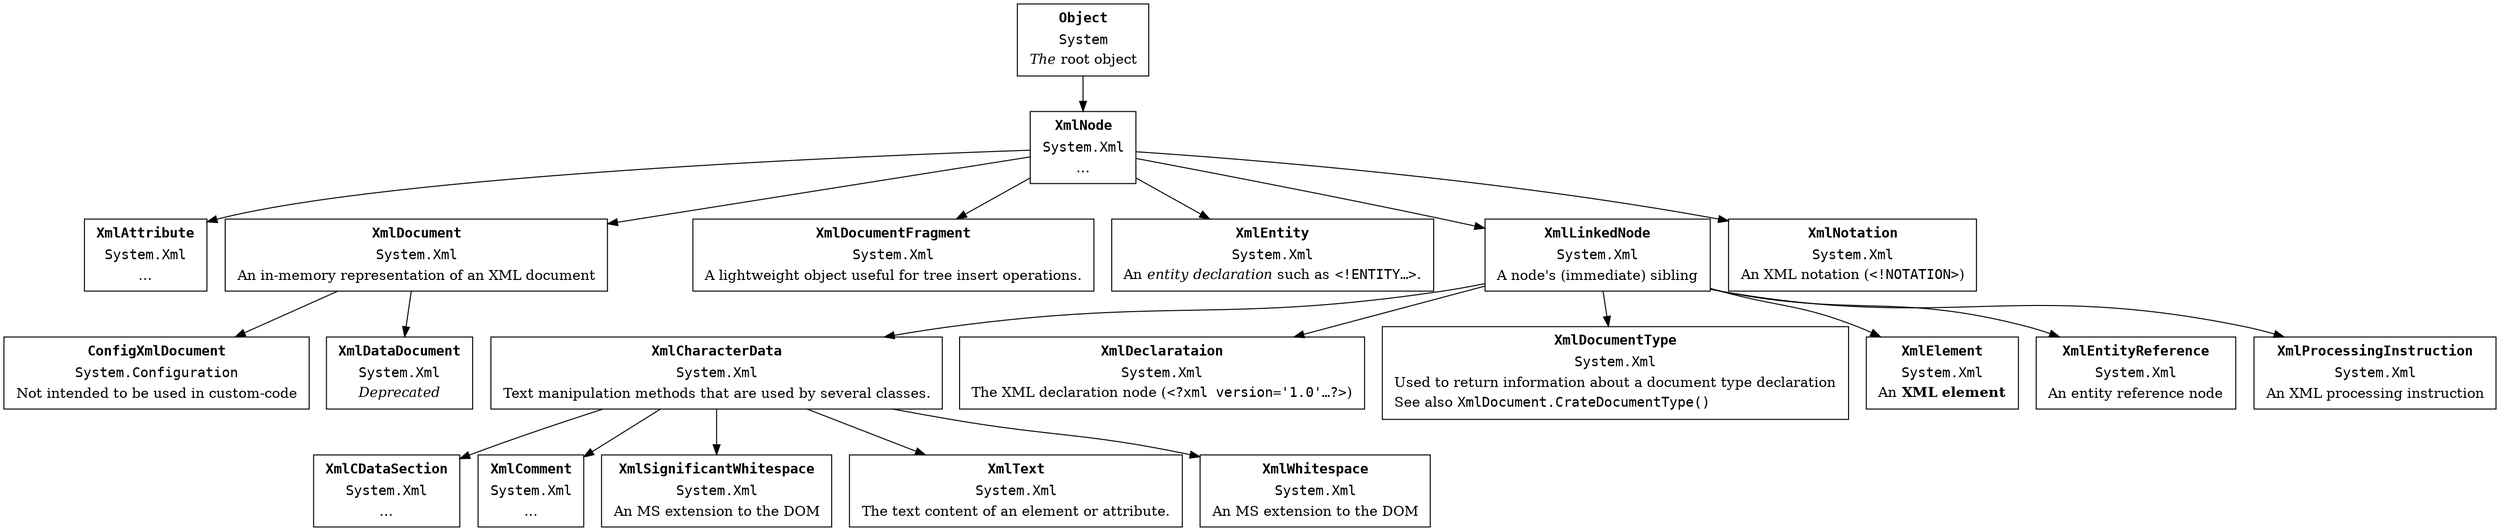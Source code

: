 digraph hierarchy {

   node [ shape=box ]

   System_Object [ label=< <table border="0">
        <tr><td align="text"><font face="Courier"><b>Object</b></font></td></tr>
        <tr><td><font face="Courier">System</font></td></tr>
        <tr><td align="text"><i>The</i> root object</td></tr></table> > ];

   System_Xml_XmlNode [ label=< <table border="0">
        <tr><td align="text"><font face="Courier"><b>XmlNode</b></font></td></tr>
        <tr><td><font face="Courier">System.Xml</font></td></tr>
        <tr><td align="text">…</td></tr></table> > ];

   System_Object -> System_Xml_XmlNode

   System_Xml_XmlAttribute [ label=< <table border="0">
        <tr><td align="text"><font face="Courier"><b>XmlAttribute</b></font></td></tr>
        <tr><td><font face="Courier">System.Xml</font></td></tr>
        <tr><td align="text">…</td></tr></table> > ];

   System_Xml_XmlDocument [ label=< <table border="0">
        <tr><td align="text"><font face="Courier"><b>XmlDocument</b></font></td></tr>
        <tr><td><font face="Courier">System.Xml</font></td></tr>
        <tr><td align="text">An in-memory representation of an XML document</td></tr></table> > ];

   System_Xml_XmlDocumentFragment [ label=< <table border="0">
        <tr><td align="text"><font face="Courier"><b>XmlDocumentFragment</b></font></td></tr>
        <tr><td><font face="Courier">System.Xml</font></td></tr>
        <tr><td align="text">A lightweight object useful for tree insert operations.</td></tr></table> > ];

   System_Xml_XmlEntity [ label=< <table border="0">
        <tr><td align="text"><font face="Courier"><b>XmlEntity</b></font></td></tr>
        <tr><td><font face="Courier">System.Xml</font></td></tr>
        <tr><td align="text">An <i>entity declaration</i> such as <font face="Courier">&lt;!ENTITY…&gt;</font>.</td></tr></table> > ];

   System_Xml_XmlLinkedNode [ label=< <table border="0">
        <tr><td align="text"><font face="Courier"><b>XmlLinkedNode</b></font></td></tr>
        <tr><td><font face="Courier">System.Xml</font></td></tr>
        <tr><td align="text">A node's (immediate) sibling</td></tr></table> > ];

   System_Xml_XmlNotation [ label=< <table border="0">
        <tr><td align="text"><font face="Courier"><b>XmlNotation</b></font></td></tr>
        <tr><td><font face="Courier">System.Xml</font></td></tr>
        <tr><td align="text">An XML notation (<font face="Courier">&lt;!NOTATION&gt;</font>)</td></tr></table> > ];

   System_Xml_XmlNode -> System_Xml_XmlAttribute
   System_Xml_XmlNode -> System_Xml_XmlDocument
   System_Xml_XmlNode -> System_Xml_XmlDocumentFragment
   System_Xml_XmlNode -> System_Xml_XmlEntity
   System_Xml_XmlNode -> System_Xml_XmlLinkedNode
   System_Xml_XmlNode -> System_Xml_XmlNotation


   System_Configuration_ConfigXmlDocument [ label=< <table border="0">
         <tr><td align="text"><font face="Courier"><b>ConfigXmlDocument</b></font></td></tr>
         <tr><td><font face="Courier">System.Configuration</font></td></tr>
         <tr><td align="text">Not intended to be used in custom-code</td></tr></table> > ];

   System_Xml_XmlDataDocument [ label=< <table border="0">
         <tr><td align="text"><font face="Courier"><b>XmlDataDocument</b></font></td></tr>
         <tr><td><font face="Courier">System.Xml</font></td></tr>
         <tr><td align="text"><i>Deprecated</i></td></tr></table> > ];

   System_Xml_XmlDocument -> System_Configuration_ConfigXmlDocument
   System_Xml_XmlDocument -> System_Xml_XmlDataDocument



   System_Xml_XmlCharacterData [ label=< <table border="0">
         <tr><td align="text"><font face="Courier"><b>XmlCharacterData</b></font></td></tr>
         <tr><td><font face="Courier">System.Xml</font></td></tr>
         <tr><td align="text">Text manipulation methods that are used by several classes.</td></tr></table> > ];

   System_Xml_XmlDeclarataion [ label=< <table border="0">
         <tr><td align="text"><font face="Courier"><b>XmlDeclarataion</b></font></td></tr>
         <tr><td><font face="Courier">System.Xml</font></td></tr>
         <tr><td align="text">The XML declaration node (<font face="Courier">&lt;?xml version='1.0'…?&gt;</font>)</td></tr></table> > ];

   System_Xml_XmlDocumentType [ label=< <table border="0">
         <tr><td align="text"><font face="Courier"><b>XmlDocumentType</b></font></td></tr>
         <tr><td><font face="Courier">System.Xml</font></td></tr>
         <tr><td align="left">Used to return information about a document type declaration</td></tr>
         <tr><td align="left">See also <font face="Courier">XmlDocument.CrateDocumentType()</font></td></tr>
         </table> > ];

   System_Xml_XmlElement [ label=< <table border="0">
         <tr><td align="text"><font face="Courier"><b>XmlElement</b></font></td></tr>
         <tr><td><font face="Courier">System.Xml</font></td></tr>
         <tr><td align="text">An <b>XML element</b></td></tr></table> > ];

   System_Xml_XmlEntityReference [ label=< <table border="0">
         <tr><td align="text"><font face="Courier"><b>XmlEntityReference</b></font></td></tr>
         <tr><td><font face="Courier">System.Xml</font></td></tr>
         <tr><td align="text">An entity reference node</td></tr></table> > ];

   System_Xml_XmlProcessingInstruction [ label=< <table border="0">
         <tr><td align="text"><font face="Courier"><b>XmlProcessingInstruction</b></font></td></tr>
         <tr><td><font face="Courier">System.Xml</font></td></tr>
         <tr><td align="text">An XML processing instruction</td></tr></table> > ];

   System_Xml_XmlLinkedNode -> System_Xml_XmlCharacterData // TODO
   System_Xml_XmlLinkedNode -> System_Xml_XmlDeclarataion
   System_Xml_XmlLinkedNode -> System_Xml_XmlDocumentType
   System_Xml_XmlLinkedNode -> System_Xml_XmlElement
   System_Xml_XmlLinkedNode -> System_Xml_XmlEntityReference
   System_Xml_XmlLinkedNode -> System_Xml_XmlProcessingInstruction

   System_Xml_XmlCDataSection [ label=< <table border="0">
         <tr><td align="text"><font face="Courier"><b>XmlCDataSection</b></font></td></tr>
         <tr><td><font face="Courier">System.Xml</font></td></tr>
         <tr><td align="text">…</td></tr></table> > ];

   System_Xml_XmlComment [ label=< <table border="0">
         <tr><td align="text"><font face="Courier"><b>XmlComment</b></font></td></tr>
         <tr><td><font face="Courier">System.Xml</font></td></tr>
         <tr><td align="text">…</td></tr></table> > ];

   System_Xml_XmlSignificantWhitespace [ label=< <table border="0">
         <tr><td align="text"><font face="Courier"><b>XmlSignificantWhitespace</b></font></td></tr>
         <tr><td><font face="Courier">System.Xml</font></td></tr>
         <tr><td align="text">An MS extension to the DOM</td></tr></table> > ];

   System_Xml_XmlText [ label=< <table border="0">
         <tr><td align="text"><font face="Courier"><b>XmlText</b></font></td></tr>
         <tr><td><font face="Courier">System.Xml</font></td></tr>
         <tr><td align="text">The text content of an element or attribute.</td></tr></table> > ];

   System_Xml_XmlWhitespace [ label=< <table border="0">
         <tr><td align="text"><font face="Courier"><b>XmlWhitespace</b></font></td></tr>
         <tr><td><font face="Courier">System.Xml</font></td></tr>
         <tr><td align="text">An MS extension to the DOM</td></tr></table> > ];

   System_Xml_XmlCharacterData -> System_Xml_XmlCDataSection
   System_Xml_XmlCharacterData -> System_Xml_XmlComment
   System_Xml_XmlCharacterData -> System_Xml_XmlSignificantWhitespace
   System_Xml_XmlCharacterData -> System_Xml_XmlText
   System_Xml_XmlCharacterData -> System_Xml_XmlWhitespace


//
//
//    System_ValueType [ label=< <table border="0"><tr><td align="text"><font face="Courier">ValueType</font></td></tr><tr><td>…</td></tr></table> > ];
//
//    System_Object -> System_ValueType;
//
//    System_Nullable [ label=< <table border="0">
//       <tr><td align="text"><font face="Courier"><b>Nullable&lt;T&gt;</b></font></td></tr>
//       <tr><td><font face="Courier">System</font></td></tr>
//       <tr><td align="text">…</td></tr></table> > ];
//
//    System_Object -> System_Nullable // }
//
//    System_Delegate [ label=< <table border="0"> // {
//       <tr><td align="text"><font face="Courier"><b><i>Delegate</i></b></font></td></tr>
//       <tr><td><font face="Courier">System</font></td></tr>
//       <tr><td align="text">…</td></tr></table> > ];
//
//    System_Object -> System_Delegate // }
//
//    System_Reflection_Memberinfo [ label=< <table border="0"> // {
//       <tr><td align="text"><font face="Courier"><b>MemberInfo</b></font></td></tr>
//       <tr><td align="text"><font face="Courier">Reflection</font></td></tr>
//       <tr><td>…</td></tr></table> > ];
//
//    System_Object -> System_Reflection_Memberinfo; // }
//
//    System_Text_Encoding [ label=< <table border="0"> // {
//       <tr><td align="text"><font face="Courier"><b>Encoding</b></font></td></tr>
//       <tr><td align="text"><font face="Courier">System.Text</font></td></tr>
//       <tr><td align="text">$OutputEncoding<br align="left"/></td></tr></table> > ];
//
//    System_Object -> System_Text_Encoding // }
//
//    System_Environment [ label=< <table border="0"> // {
//       <tr><td align="text"><font face="Courier"><b>Environment</b></font></td></tr>
//       <tr><td align="text"><font face="Courier">System</font></td></tr>
//       <tr><td>Current environment/platform</td></tr></table> > ];
//
//    System_Object -> System_Environment; // }
//
//    System_Attribute [ label=< <table border="0"> // {
//       <tr><td align="text"><font face="Courier"><b>Attribute</b></font></td></tr>
//       <tr><td align="text"><font face="Courier">System</font></td></tr>
//       <tr><td>…</td></tr></table> > ];
//
//
//    System_Object -> System_Attribute; // }
//
//    System_Reflection_AssemblyKeyFileAttribute [ label=< <table border="0"> // {
//       <tr><td align="text"><font face="Courier"><b>AssemblyKeyFileAttribute</b></font></td></tr>
//       <tr><td align="text"><font face="Courier">System.Reflection</font></td></tr>
//       <tr><td align="text">Name of file with key pair</td></tr></table> > ];
//
//    System_Attribute -> System_Reflection_AssemblyKeyFileAttribute // }
//
//    System_Reflection_AssemblyKeyNameAttribute [ label=< <table border="0"> // {
//       <tr><td align="text"><font face="Courier"><b>AssemblyKeyNameAttribute</b></font></td></tr>
//       <tr><td align="text"><font face="Courier">System.Reflection</font></td></tr>
//       <tr><td align="text">Name of key container within CSP</td></tr></table> > ];
//
//    System_Attribute -> System_Reflection_AssemblyKeyNameAttribute // }
//
//    System_STAThreadAttribute [ label=< <table border="0"> // {
//       <tr><td align="text"><font face="Courier"><b>STAThreadAttribute</b></font></td></tr>
//       <tr><td align="text"><font face="Courier">System</font></td></tr>
//       <tr><td align="text">Application is single-threaded apartment<br align="left"/></td></tr></table> > ];
//
//
//    System_Attribute -> System_STAThreadAttribute; // }
//
//    System_MTAThreadAttribute [ label=< <table border="0"> // {
//       <tr><td align="text"><font face="Courier"><b>MTAThreadAttribute</b></font></td></tr>
//       <tr><td align="text"><font face="Courier">System</font></td></tr>
//       <tr><td align="text">Application is multi-threaded apartment<br align="left"/></td></tr></table> > ];
//
//    System_Attribute -> System_MTAThreadAttribute; // }
//
//    System_AttributeUsageAttribute [ label=< <table border="0"> // {
//       <tr><td align="text"><font face="Courier"><b>AttributeUsageAttribute</b></font></td></tr>
//       <tr><td align="text"><font face="Courier">System</font></td></tr>
//       <tr><td>How other attributes are used</td></tr></table> > ];
//
//    System_Attribute -> System_AttributeUsageAttribute // }
//
//    System_MarshalByRefObject [ label=< <table border="0"> // {
//       <tr><td align="text"><font face="Courier"><b>MarshalByRefObject</b></font></td></tr>
//       <tr><td align="text"><font face="Courier">System</font></td></tr>
//       <tr><td align="text">Access object accross<br align="left"/>application boundaries<br align="left"/></td></tr></table> > ];
//
//    System_Object -> System_MarshalByRefObject; // }
//
//    System_ComponentModel_MarshalByValueComponent [ label=< <table border="0"> // {
//       <tr><td align="text"><font face="Courier"><b>MarshalByValueComponent</b></font></td></tr>
//       <tr><td align="text"><font face="Courier">System.ComponentModel</font></td></tr>
//       <tr><td>…</td></tr></table> > ];
//
//    System_Object -> System_ComponentModel_MarshalByValueComponent // }
//
//    System_Data_Common_DataAdapter [ label=< <table border="0"> // {
//       <tr><td align="text"><font face="Courier"><b>DataAdapter</b></font></td></tr>
//       <tr><td align="text"><font face="Courier">System.Data.Common</font></td></tr>
//       <tr><td align="text">Bridge to <font face="Courier">System.Data.DataSet</font><br align="left"/></td></tr></table> > ];
//
//    System_MarshalByRefObject -> System_Data_Common_DataAdapter // }
//
//    System_Data_Common_DbDataAdapter [ label=< <table border="0"> // {
//       <tr><td align="text"><font face="Courier"><b>Db.DataAdapter</b></font></td></tr>
//       <tr><td align="text"><font face="Courier">System.Data.Common</font></td></tr>
//       <tr><td align="text">…<br align="left"/></td></tr></table> > ];
//
//    System_Data_Common_DataAdapter -> System_Data_Common_DbDataAdapter // }
//
//    System_Data_DataRelation [ label=< <table border="0"> // {
//       <tr><td align="text"><font face="Courier"><b>DataRelation</b></font></td></tr>
//       <tr><td align="text"><font face="Courier">System.Data</font></td></tr>
//       <tr><td>Parent-child relation between<br align="left"/>two <font face="Courier">DataTable</font> objects<br align="left"/></td></tr></table> > ];
//
//    System_Object -> System_Data_DataRelation // }
//
//    Microsoft_SqlServer_Server_SqlProcedureAttribute [ label=< <table border="0"> // {
//       <tr><td align="text"><font face="Courier"><b>SqlProcedureAttribute</b></font></td></tr>
//       <tr><td align="text"><font face="Courier">Microsoft.SqlServer.Server</font></td></tr>
//       <tr><td align="text">Used by Visual Studio<br align="left"/></td></tr></table> > ];
//
//    System_Attribute -> Microsoft_SqlServer_Server_SqlProcedureAttribute // }
//
//    System_DateTime [ label=< <table border="0"><tr><td align="text"><font face="Courier">DateTime</font></td></tr><tr><td>…</td></tr></table> > ];
//
//    System_Enum [ label = "Enum" ];
//
//    System_Int32 [ label = "Int32" ];
//
//    System_Void [ label = "Void" ];
//
//
//    System_Exception [ label=< <table border="0"> // {
//       <tr><td align="text"><font face="Courier"><b>Exception</b></font></td></tr>
//       <tr><td align="text"><font face="Courier">System</font></td></tr>
//       <tr><td>…</td></tr></table> > ];
//
//    System_Object -> System_Exception // }
//
//
//    System_Object -> System_Attribute; // }
//
//    System_Func [ label=< <table border="0">
//       <tr><td align="text"><font face="Courier"><b><i>Func&lt;…&gt;</i></b></font></td></tr>
//       <tr><td><font face="Courier">System</font></td></tr>
//       <tr><td align="text">…</td></tr></table> > ];
//
//    System_Delegate -> System_Func;
//
//    System_MulticastDelegate [ label=< <table border="0">
//       <tr><td align="text"><font face="Courier"><b><i>MulticastDelegate</i></b></font></td></tr>
//       <tr><td><font face="Courier">System</font></td></tr>
//       <tr><td align="text">…</td></tr></table> > ];
//
//    System_Delegate -> System_MulticastDelegate;
//
//    System_Action [ label=< <table border="0">
//       <tr><td align="text"><font face="Courier"><b><i>Action&lt;…&gt;</i></b></font></td></tr>
//       <tr><td><font face="Courier">System</font></td></tr>
//       <tr><td align="text">…</td></tr></table> > ];
//
//    System_Delegate -> System_Action;
//
//    System_EventHandler [ label=< <table border="0"> // {
//       <tr><td align="text"><font face="Courier"><b>EventHandler</b></font></td></tr>
//       <tr><td><font face="Courier">System</font></td></tr>
//       <tr><td align="text">Method that handles<br align="left"/>events without data<br align="left"/></td></tr></table> > ];
//
//    System_Delegate -> System_EventHandler // }
//
//    System_Collections_IEnumerable [ label=< <table border="0"> // {
//       <tr><td align="text"><font face="Courier"><b>IEnumerable</b></font></td></tr>
//       <tr><td><font face="Courier">System.Collections</font></td></tr>
//       <tr><td align="text">Used for the <font face="Courier">foreach</font> keyword<br align="left"/></td></tr></table> > ];
//    // }
//
//    System_Collections_IEnumerator [ label=< <table border="0">
//       <tr><td align="text"><font face="Courier"><b>IEnumerator</b></font></td></tr>
//       <tr><td><font face="Courier">System.Collections</font></td></tr>
//       <tr><td align="text">Returned by <font face="Courier">IEnumerable.GetEnumerator()</font><br align="left"/></td></tr></table> > ];
//
//    System_Collections_Generic_IEnumerable [ label=< <table border="0"> // {
//       <tr><td align="text"><font face="Courier"><b>IEnumerable&lt;T&gt;</b></font></td></tr>
//       <tr><td><font face="Courier">System.Collections.Generic</font></td></tr>
//       <tr><td align="text">…<br align="left"/></td></tr></table> > ];
//
//    System_Collections_IEnumerable -> System_Collections_Generic_IEnumerable // }
//
//    System_Collections_Specialized_NameObjectCollectionBase [ label=< <table border="0"> // {
//       <tr><td align="text"><font face="Courier"><b><i>NameObjectCollectionBase</i></b></font></td></tr>
//       <tr><td><font face="Courier">System.Collections.Specialized</font></td></tr>
//       <tr><td align="text">Abstract base class for string-key<br align="left"/>object-value pairs<br align="left"/></td></tr></table> > ];
//
//    System_Object -> System_Collections_Specialized_NameObjectCollectionBase // }
//
//    System_Collections_Specialized_NameObjectCollection [ label=< <table border="0"> // {
//       <tr><td align="text"><font face="Courier"><b>NameObjectCollection</b></font></td></tr>
//       <tr><td><font face="Courier">System.Collections.Specialized</font></td></tr>
//       <tr><td align="text">…<br align="left"/></td></tr> </table> > ]
//
//    System_Collections_Specialized_NameObjectCollectionBase -> System_Collections_Specialized_NameObjectCollection // }
//
//    System_Net_WebHeaderCollection [ label=< <table border="0"> // {
//       <tr><td align="text"><font face="Courier"><b>WebHeaderCollection</b></font></td></tr>
//       <tr><td><font face="Courier">System.Net</font></td></tr>
//       <tr><td align="text">…<br align="left"/></td></tr> </table> > ]
//
//   System_Collections_Specialized_NameObjectCollection -> System_Net_WebHeaderCollection // }
//
//    System_Reflection_TypeInfo [ label=< <table border="0"> // {
//       <tr><td align="text"><font face="Courier"><b>TypeInfo</b></font></td></tr>
//       <tr><td><font face="Courier">System.Reflection</font></td></tr>
//       <tr><td align="text">Abstract class<br align="left"/></td></tr></table> > ];
//
//    System_Type -> System_Reflection_TypeInfo; // }
//
//    System_Reflection_TypeDelegator [ label=< <table border="0">
//       <tr><td align="text"><font face="Courier"><b>TypeDelegator</b></font></td></tr>
//       <tr><td align="text"><font face="Courier">System.Reflection</font></td></tr>
//       <tr><td>…</td></tr></table> > ];
//
//    System_Reflection_Emit_TypeBuilder [ label=< <table border="0">
//       <tr><td align="text"><font face="Courier"><b>TypeBuilder</b></font></td></tr>
//       <tr><td align="text"><font face="Courier">System.Reflection.Emit</font></td></tr>
//       <tr><td align="text">Define and create new<br align="left"/>classes/instances at runtime<br align="left"/></td></tr>
//    </table> > ];
//
//    System_Reflection_Emit_GenericTypeParameterBuilderClass [ label=< <table border="0">
//       <tr><td align="text"><font face="Courier"><b>GenericParameterBuilderClass</b></font></td></tr>
//       <tr><td align="text"><font face="Courier">System.Reflection.Emit</font></td></tr>
//       <tr><td align="text">…<br align="left"/>…<br align="left"/></td></tr>
//    </table> > ];
//
//    System_Reflection_Emit_EnumBuilder [ label=< <table border="0">
//       <tr><td align="text"><font face="Courier"><b>EnumBuilder</b></font></td></tr>
//       <tr><td align="text"><font face="Courier">System.Reflection.Emit</font></td></tr>
//       <tr><td align="text">…<br align="left"/>…<br align="left"/></td></tr>
//    </table> > ];
//
//    System_Type [ label=< <table border="0">
//       <tr><td align="text"><font face="Courier"><b>Type</b></font></td></tr>
//       <tr><td align="text"><font face="Courier">System</font></td></tr>
//       <tr><td>…</td></tr></table> > ];
//
//
//    System_Text_EncodingNLS [ label=< <table border="0">
//       <tr><td align="text"><font face="Courier"><b>EncodingNLS</b></font></td></tr>
//       <tr><td align="text"><font face="Courier">System.Text</font></td></tr>
//       <tr><td>…</td></tr></table> > ];
//
//    System_Text_Encoding -> System_Text_EncodingNLS
//
//    System_Text_BaseCodePageEncoding [ label=< <table border="0">
//       <tr><td align="text"><font face="Courier"><b>BaseCodePageEncoding</b></font></td></tr>
//       <tr><td align="text"><font face="Courier">System.Text</font></td></tr>
//       <tr><td>…</td></tr></table> > ];
//
//    System_Text_EncodingNLS -> System_Text_BaseCodePageEncoding
//
//    System_Text_SBSCCodePageEncoding [ label=< <table border="0">
//       <tr><td align="text"><font face="Courier"><b>SBSCCodePageEncoding</b></font></td></tr>
//       <tr><td align="text"><font face="Courier">System.Text</font></td></tr>
//       <tr><td align="text">[System.Console]::Encoding</td></tr></table> > ];
//
//    System_Text_BaseCodePageEncoding -> System_Text_SBSCCodePageEncoding
//
//    System_Type -> System_Reflection_TypeDelegator;
//    System_Type -> System_Reflection_Emit_TypeBuilder;
//    System_Type -> System_Reflection_Emit_GenericTypeParameterBuilderClass;
//    System_Type -> System_Reflection_Emit_EnumBuilder;
//
//
//
//
//    System_DefaultPropertyAttribute [ label=< <table border="0">
//       <tr><td align="text"><font face="Courier"><b>DefaultPropertyAttribute</b></font></td></tr>
//       <tr><td align="text"><font face="Courier">System.ComponentModel</font></td></tr>
//       <tr><td>…</td></tr></table> > ];
//
//
//
//
//
//    System_Data_DataTable [ label=< <table border="0">
//       <tr><td align="text"><font face="Courier"><b>DataTable</b></font></td></tr>
//       <tr><td align="text"><font face="Courier">System.Data</font></td></tr>
//       <tr><td>In-memory cache of data<br align="left"/></td></tr></table> > ];
//
//    System_ComponentModel_MarshalByValueComponent-> System_Data_DataTable;
//
//
//    System_Web_UI_WebControls_WebControl [ label=< <table border="0">
//       <tr><td align="text"><font face="Courier"><b>WebControl</b></font></td></tr>
//       <tr><td align="text"><font face="Courier">System.Web.UI.WebControls</font></td></tr>
//       <tr><td>…<br align="left"/>…</td></tr></table> > ];
//
//    System_Web_UI_Control -> System_Web_UI_WebControls_WebControl
//
//    System_Windows_Forms_Control [ label=< <table border="0"> // {
//       <tr><td align="text"><font face="Courier"><b>Control</b></font></td></tr>
//       <tr><td align="text"><font face="Courier">System.Windows.Forms</font></td></tr>
//       <tr><td>Controls such as buttons etc.<br align="left"/></td></tr></table> > ];
//
//    System_ComponentModel_Component -> System_Windows_Forms_Control // }
//
//    System_Windows_Forms_ScrollableControl [ label=< <table border="0"> // {
//       <tr><td align="text"><font face="Courier"><b>ScrollableControl</b></font></td></tr>
//       <tr><td align="text"><font face="Courier">System.Windows.Forms</font></td></tr>
//       <tr><td align="text">Auto-scrolling controls<br align="left"/></td></tr></table> > ];
//
//    System_Windows_Forms_Control -> System_Windows_Forms_ScrollableControl // }
//
//    System_Windows_Forms_ContainerControl [ label=< <table border="0"> // {
//       <tr><td align="text"><font face="Courier"><b>ContainerControl</b></font></td></tr>
//       <tr><td align="text"><font face="Courier">System.Windows.Forms</font></td></tr>
//       <tr><td align="text">Container for controls<br align="left"/>Provides focus management<br align="left"/></td></tr></table> > ];
//
//    System_Windows_Forms_ScrollableControl -> System_Windows_Forms_ContainerControl // }
//
//    System_Windows_Forms_Form [ label=< <table border="0"> // {
//       <tr><td align="text"><font face="Courier"><b>Form</b></font></td></tr>
//       <tr><td align="text"><font face="Courier">System.Windows.Forms</font></td></tr>
//       <tr><td align="text">Window or Dialog for<br align="left"/>application's GUI<br align="left"/></td></tr></table> > ];
//
//    System_Windows_Forms_ContainerControl -> System_Windows_Forms_Form // }
//
//    System_Data_DataSet [ label=< <table border="0">
//       <tr><td align="text"><font face="Courier"><b>DataSet</b></font></td></tr>
//       <tr><td align="text"><font face="Courier">System.Data</font></td></tr>
//       <tr><td>In-memory data table</td></tr></table> > ];
//
//    System_ComponentModel_MarshalByValueComponent-> System_Data_DataSet;
//
//    System_Management_Automation_PSObject [ label=< <table border="0"> // {
//       <tr><td align="text"><font face="Courier"><b>PSObject</b></font></td></tr>
//       <tr><td align="text"><font face="Courier">System.Management.Automation</font></td></tr>
//       <tr><td>…</td></tr></table> > ];
//
//    System_Object -> System_Management_Automation_PSObject; // }
//
//    System_Management_Automation_InformationalRecord [ label=< <table border="0"> // {
//       <tr><td align="text"><font face="Courier"><b>InformationalRecord</b></font></td></tr>
//       <tr><td align="text"><font face="Courier">System.Management.Automation</font></td></tr>
//       <tr><td align="text">Base class for items<br align="left"/>in <font face="Courier">PSInformationalBuffers<br align="left"/></font></td></tr></table> > ];
//
//    System_Object -> System_Management_Automation_InformationalRecord; // }
//
//    System_Management_Automation_PSVariable [ label=< <table border="0">
//       <tr><td align="text"><font face="Courier"><b>PSVariable</b></font></td></tr>
//       <tr><td align="text"><font face="Courier">System.Management.Automation</font></td></tr>
//       <tr><td align="text">…<br align="left"/></td></tr></table> > ];
//
//    System_Object -> System_Management_Automation_PSVariable
//
//    System_Management_Automation_CommandInfo [ label=< <table border="0"> // {
//       <tr><td align="text"><font face="Courier"><b>CommandInfo</b></font></td></tr>
//       <tr><td align="text"><font face="Courier">System.Management.Automation</font></td></tr>
//       <tr><td>…</td></tr></table> > ];
//
//    System_Object -> System_Management_Automation_CommandInfo // }
//
//    System_Management_Automation_FunctionInfo [ label=< <table border="0"> // {
//       <tr><td align="text"><font face="Courier"><b>FunctionInfo</b></font></td></tr>
//       <tr><td align="text"><font face="Courier">System.Management.Automation</font></td></tr>
//       <tr><td>…</td></tr></table> > ];
//
//    System_Management_Automation_CommandInfo -> System_Management_Automation_FunctionInfo // }
//
//    System_Management_Automation_CmdletInfo [ label=< <table border="0"> // {
//       <tr><td align="text"><font face="Courier"><b>CmdletInfo</b></font></td></tr>
//       <tr><td align="text"><font face="Courier">System.Management.Automation</font></td></tr>
//       <tr><td>…</td></tr></table> > ];
//
//    System_Management_Automation_CommandInfo -> System_Management_Automation_CmdletInfo // }
//
//    System_Web_UI_Control [ label=< <table border="0">
//       <tr><td align="text"><font face="Courier"><b>Control</b></font></td></tr>
//       <tr><td align="text"><font face="Courier">System.Web.UI</font></td></tr>
//       <tr><td>…<br align="left"/>ASP.NET server controls</td></tr></table> > ];
//
//    System_Object -> System_Web_UI_Control
//
//    System_Management_Automation_AliasInfo [ label=< <table border="0">
//       <tr><td align="text"><font face="Courier"><b>AliasInfo</b></font></td></tr>
//       <tr><td align="text"><font face="Courier">System.Management.Automation</font></td></tr>
//       <tr><td>…</td></tr></table> > ];
//
//    System_Management_Automation_CommandInfo -> System_Management_Automation_AliasInfo
//
//    System_Management_Automation_PSCustomObject [ label=< <table border="0">
//       <tr><td align="text"><font face="Courier"><b>PSCustomObject</b></font></td></tr>
//       <tr><td align="text"><font face="Courier">System.Management.Automation</font></td></tr>
//       <tr><td>…</td></tr></table> > ];
//
//    System_Management_Automation_Internal_CmdletMetadataAttribute [ label=< <table border="0"> // {
//       <tr><td align="text"><font face="Courier"><b>CmdletMetadataAttribute</b></font></td></tr>
//       <tr><td align="text"><font face="Courier">System.Management.Automation.Internal</font></td></tr>
//       <tr><td>…</td></tr></table> > ];
//
//    System_Attribute -> System_Management_Automation_Internal_CmdletMetadataAttribute // }
//
//    System_Management_Automation_CmdletCommonMetadataAttribute [ label=< <table border="0"> // {
//       <tr><td align="text"><font face="Courier"><b>CmdletCommonMetadataAttribute</b></font></td></tr>
//       <tr><td align="text"><font face="Courier">System.Management.Automation</font></td></tr>
//       <tr><td>…</td></tr></table> > ];
//
//    System_Management_Automation_Internal_CmdletMetadataAttribute -> System_Management_Automation_CmdletCommonMetadataAttribute // }
//
//    System_Management_Automation_CmdletBindingAttribute [ label=< <table border="0"> // {
//       <tr><td align="text"><font face="Courier"><b>CmdletBindingAttribute</b></font></td></tr>
//       <tr><td align="text"><font face="Courier">System.Management.Automation</font></td></tr>
//       <tr><td align="text">cmdlet parameter binding<br align="left"/>rather than script parameter binding<br align="left"/></td></tr></table> > ];
//
//    System_Management_Automation_CmdletCommonMetadataAttribute -> System_Management_Automation_CmdletBindingAttribute // }
//
//    System_ComponentModel_Component [ label=< <table border="0"> // {
//       <tr><td align="text"><font face="Courier"><b>Component</b></font></td></tr>
//       <tr><td align="text"><font face="Courier">System.ComponentModel</font></td></tr>
//       <tr><td align="text">Base implementation for <font face="monospace">IComponent</font><br align="left"/>Enables object sharing between applications<br align="left"/></td></tr></table> > ];
//
//    System_MarshalByRefObject -> System_ComponentModel_Component // }
//
//    System_Diagnosticts_Process [ label=< <table border="0"> // {
//       <tr><td align="text"><font face="Courier"><b>Process</b></font></td></tr>
//       <tr><td align="text"><font face="Courier">System.Diagnostics</font></td></tr>
//       <tr><td>…</td></tr></table> > ];
//
//    System_ComponentModel_Component -> System_Diagnosticts_Process // }
//
//    System_Data_Common_DbConnection [ label=< <table border="0">
//       <tr><td align="text"><font face="Courier"><b>DbConnection</b></font></td></tr>
//       <tr><td align="text"><font face="Courier">System.Data.Common</font></td></tr>
//       <tr><td>Base class for DB connections</td></tr></table> > ];
//
//    System_Data_Common_DbCommand [ label=< <table border="0">
//       <tr><td align="text"><font face="Courier"><b>DbCommand</b></font></td></tr>
//       <tr><td align="text"><font face="Courier">System.Data.Common</font></td></tr>
//       <tr><td>SQL statement or stored procedure</td></tr></table> > ];
//
//    System_IO_Stream [ label=< <table border="0"> // {
//       <tr><td align="text"><font face="Courier"><b>Stream</b></font></td></tr>
//       <tr><td align="text"><font face="Courier">System.IO</font></td></tr>
//       <tr><td></td></tr></table> > ];
//
//    System_MarshalByRefObject -> System_IO_Stream // }
//
//    System_IO_FileStream [ label=< <table border="0"> // {
//       <tr><td align="text"><font face="Courier"><b>FileStream</b></font></td></tr>
//       <tr><td align="text"><font face="Courier">System.IO</font></td></tr>
//       <tr><td></td></tr></table> > ];
//
//    System_IO_Stream -> System_IO_FileStream // }
//
//    System_IO_TextReader [ label=< <table border="0"> // {
//       <tr><td align="text"><font face="Courier"><b><i>TextReader</i></b></font></td></tr>
//       <tr><td align="text"><font face="Courier">System.IO</font></td></tr>
//       <tr><td></td></tr></table> > ];
//
//    System_MarshalByRefObject -> System_IO_TextReader // }
//
//    System_IO_StreamReader [ label=< <table border="0"> // {
//       <tr><td align="text"><font face="Courier"><b>StreamReader</b></font></td></tr>
//       <tr><td align="text"><font face="Courier">System.IO</font></td></tr>
//       <tr><td></td></tr></table> > ];
//
//    System_IO_TextReader -> System_IO_StreamReader // }
//
//    System_IO_FileSystemInfo [ label=< <table border="0">
//       <tr><td align="text"><font face="Courier"><b>FileSystemInfo</b></font></td></tr>
//       <tr><td align="text"><font face="Courier">System.IO</font></td></tr>
//       <tr><td></td></tr></table> > ];
//
//    System_MarshalByRefObject -> System_IO_FileSystemInfo
//
//    System_IO_DirectoryInfo [ label=< <table border="0">
//       <tr><td align="text"><font face="Courier"><b>DirectoryInfo</b></font></td></tr>
//       <tr><td align="text"><font face="Courier">System.IO</font></td></tr>
//       <tr><td></td></tr></table> > ];
//
//    System_IO_FileSystemInfo -> System_IO_DirectoryInfo
//
//    System_IO_FileInfo [ label=< <table border="0">
//       <tr><td align="text"><font face="Courier"><b>FileInfo</b></font></td></tr>
//       <tr><td align="text"><font face="Courier">System.IO</font></td></tr>
//       <tr><td></td></tr></table> > ];
//
//    System_IO_FileSystemInfo -> System_IO_FileInfo
//
//    System_Data_Common_DbDataReader [ label=< <table border="0">
//       <tr><td align="text"><font face="Courier"><b>DbDataReader</b></font></td></tr>
//       <tr><td align="text"><font face="Courier">System.Data.Common</font></td></tr>
//       <tr><td align="text">Read forward-only rows<br align="left"/>from data source<br align="left"/></td></tr></table> > ];
//
//    System_MarshalByRefObject -> System_Data_Common_DbDataReader
//
//    System_Data_DataTableReader [ label=< <table border="0">
//       <tr><td align="text"><font face="Courier"><b>DataTableReader</b></font></td></tr>
//       <tr><td align="text"><font face="Courier">System.Data</font></td></tr>
//       <tr><td align="text">…<br align="left"/></td></tr></table> > ];
//
//    System_Data_Common_DbDataReader -> System_Data_DataTableReader
//
//    System_Net_WebRequest [ label=< <table border="0">
//       <tr><td align="text"><font face="Courier"><b><i>WebRequest</i></b></font></td></tr>
//       <tr><td align="text"><font face="Courier">System.Net</font></td></tr>
//       <tr><td align="text">URI requests</td></tr></table> > ];
//
//    System_MarshalByRefObject -> System_Net_WebRequest
//
//    System_Net_WebResponse [ label=< <table border="0">
//       <tr><td align="text"><font face="Courier"><b><i>WebResponse</i></b></font></td></tr>
//       <tr><td align="text"><font face="Courier">System.Net</font></td></tr>
//       <tr><td align="text">…</td></tr></table> > ];
//
//    System_MarshalByRefObject -> System_Net_WebResponse
//
//    System_Net_HttpWebResponse [ label=< <table border="0">
//       <tr><td align="text"><font face="Courier"><b>HttpWebResponse</b></font></td></tr>
//       <tr><td align="text"><font face="Courier">System.Net</font></td></tr>
//       <tr><td align="text">…</td></tr></table> > ];
//
//    System_Net_WebResponse -> System_Net_HttpWebResponse
//
//    System_Net_HttpWebRequest [ label=< <table border="0">
//       <tr><td align="text"><font face="Courier"><b>HttpWebRequest</b></font></td></tr>
//       <tr><td align="text"><font face="Courier">System.Net</font></td></tr>
//       <tr><td align="text">HTTP requests</td></tr></table> > ];
//
//    System_Net_WebRequest -> System_Net_HttpWebRequest
//
//    Oracle_DataAccess_Client_OracleConnection [ label=< <table border="0">
//       <tr><td align="text"><font face="Courier"><b>OracleConnection</b></font></td></tr>
//       <tr><td align="text"><font face="Courier">Oracle.DataAccess.Client</font></td></tr>
//       <tr><td></td></tr></table> > ];
//
//    Oracle_ManagedDataAccess_Client_OracleConnection [ label=< <table border="0">
//       <tr><td align="text"><font face="Courier"><b>OracleConnection</b></font></td></tr>
//       <tr><td align="text"><font face="Courier">Oracle.ManagedDataAccess.Client</font></td></tr>
//       <tr><td></td></tr></table> > ];
//
//    Oracle_ManagedDataAccess_Client_OracleCommand [ label=< <table border="0">
//       <tr><td align="text"><font face="Courier"><b>OracleCommand</b></font></td></tr>
//       <tr><td align="text"><font face="Courier">Oracle.ManagedDataAccess.Client</font></td></tr>
//       <tr><td></td></tr></table> > ];
//
//    Oracle_ManagedDataAccess_Client_OracleDataReader [ label=< <table border="0">
//       <tr><td align="text"><font face="Courier"><b>OracleDataReader</b></font></td></tr>
//       <tr><td align="text"><font face="Courier">Oracle.ManagedDataAccess.Client</font></td></tr>
//       <tr><td></td></tr></table> > ];
//
//    System_Data_Common_DbDataReader -> Oracle_ManagedDataAccess_Client_OracleDataReader
//
//    System_Management_Automation_Cmdlet [ label=< <table border="0">
//       <tr><td align="text"><font face="Courier"><b>Cmdlet</b></font></td></tr>
//       <tr><td align="text"><font face="Courier">System.Management.Automation</font></td></tr>
//       <tr><td align="text">Base class for all PowerShell cmdLets<br align="left"/></td></tr></table> > ];
//
//    System_Management_Automation_PSCmdlet [ label=< <table border="0">
//       <tr><td align="text"><font face="Courier"><b>PSCmdlet</b></font></td></tr>
//       <tr><td align="text"><font face="Courier">System.Management.Automation</font></td></tr>
//       <tr><td align="text">…<br align="left"/></td></tr></table> > ];
//
//
//    System_Management_Automation_Internal_InternalCommand [ label=< <table border="0">
//       <tr><td align="text"><font face="Courier"><b>InternalCommand</b></font></td></tr>
//       <tr><td align="text"><font face="Courier">System.Management.Automation.Internal</font></td></tr>
//       <tr><td>…</td></tr></table> > ];
//
//     System_AppDomain [ label=< <table border="0">
//                             <tr><td align="text"><font face="Courier">AppDomain</font></td></tr>
//                             <tr><td>Application Domain</td></tr></table> > ];
//
//    Microsoft_PowerShell_Commands_ByteCollection [ label=< <table border="0">
//       <tr><td align="text"><font face="Courier"><b>ByteCollection</b></font></td></tr>
//       <tr><td align="text"><font face="Courier">Microsoft.PowerShell.Commands</font></td></tr>
//       <tr><td>…</td></tr></table> > ];
//
//    System_Object -> Microsoft_PowerShell_Commands_ByteCollection
//
//
//    System_CLSCompliantAttribute [ label = "CLSCompliantAttribute" ];
//
//    System_ValueType -> System_Enum;
//    System_ValueType -> System_DateTime;
//
//    System_ValueType -> System_Int32;
//
//    System_ValueType -> System_Void;
//
//
//
//    System_Attribute -> System_CLSCompliantAttribute;
//    System_Attribute -> System_DefaultPropertyAttribute;
//
//    System_Reflection_Memberinfo -> System_Type;
//
//    System_RuntimeType [ label=< <table border="0"><tr><td align="text"><font face="Courier">RuntimeType</font></td></tr><tr><td>Not documented?</td></tr></table> > ];
//    System_Reflection_TypeInfo -> System_RuntimeType;
//
//
//    System_Runtime_ConstrainedExecution_CriticalFinalizerObject [ label=< <table border="0"> // {
//       <tr><td align="text"><font face="Courier"><b>CriticalFinalizerObject</b></font></td></tr>
//       <tr><td align="text"><font face="Courier">System.Runtime.ConstrainedExecution</font></td></tr>
//       <tr><td align="text">Mark finalization code in derived<br align="left"/>as critical.<br align="left"/></td></tr></table> > ];
//
//    System_Object -> System_Runtime_ConstrainedExecution_CriticalFinalizerObject // }
//
//    System_Threading_Thread[ label=< <table border="0"> // {
//       <tr><td align="text"><font face="Courier"><b>Thread</b></font></td></tr>
//       <tr><td align="text"><font face="Courier">System.Threading</font></td></tr>
//       <tr><td align="text">Create and control a thread<br align="left"/></td></tr></table> > ];
//
//    System_Runtime_ConstrainedExecution_CriticalFinalizerObject -> System_Threading_Thread // }
//
//
//    System_Object -> System_Management_Automation_PSCustomObject;
//
//
//   System_MarshalByRefObject -> System_AppDomain;
//
//   System_Object -> System_Management_Automation_Internal_InternalCommand
//   System_Management_Automation_Internal_InternalCommand -> System_Management_Automation_Cmdlet
//   System_Management_Automation_Cmdlet -> System_Management_Automation_PSCmdlet
//
//   System_ComponentModel_Component -> System_Data_Common_DbConnection
//   System_Data_Common_DbConnection -> Oracle_DataAccess_Client_OracleConnection
//   System_Data_Common_DbConnection -> Oracle_ManagedDataAccess_Client_OracleConnection
//
//   System_ComponentModel_Component -> System_Data_Common_DbCommand
//   System_Data_Common_DbCommand -> Oracle_ManagedDataAccess_Client_OracleCommand

}
